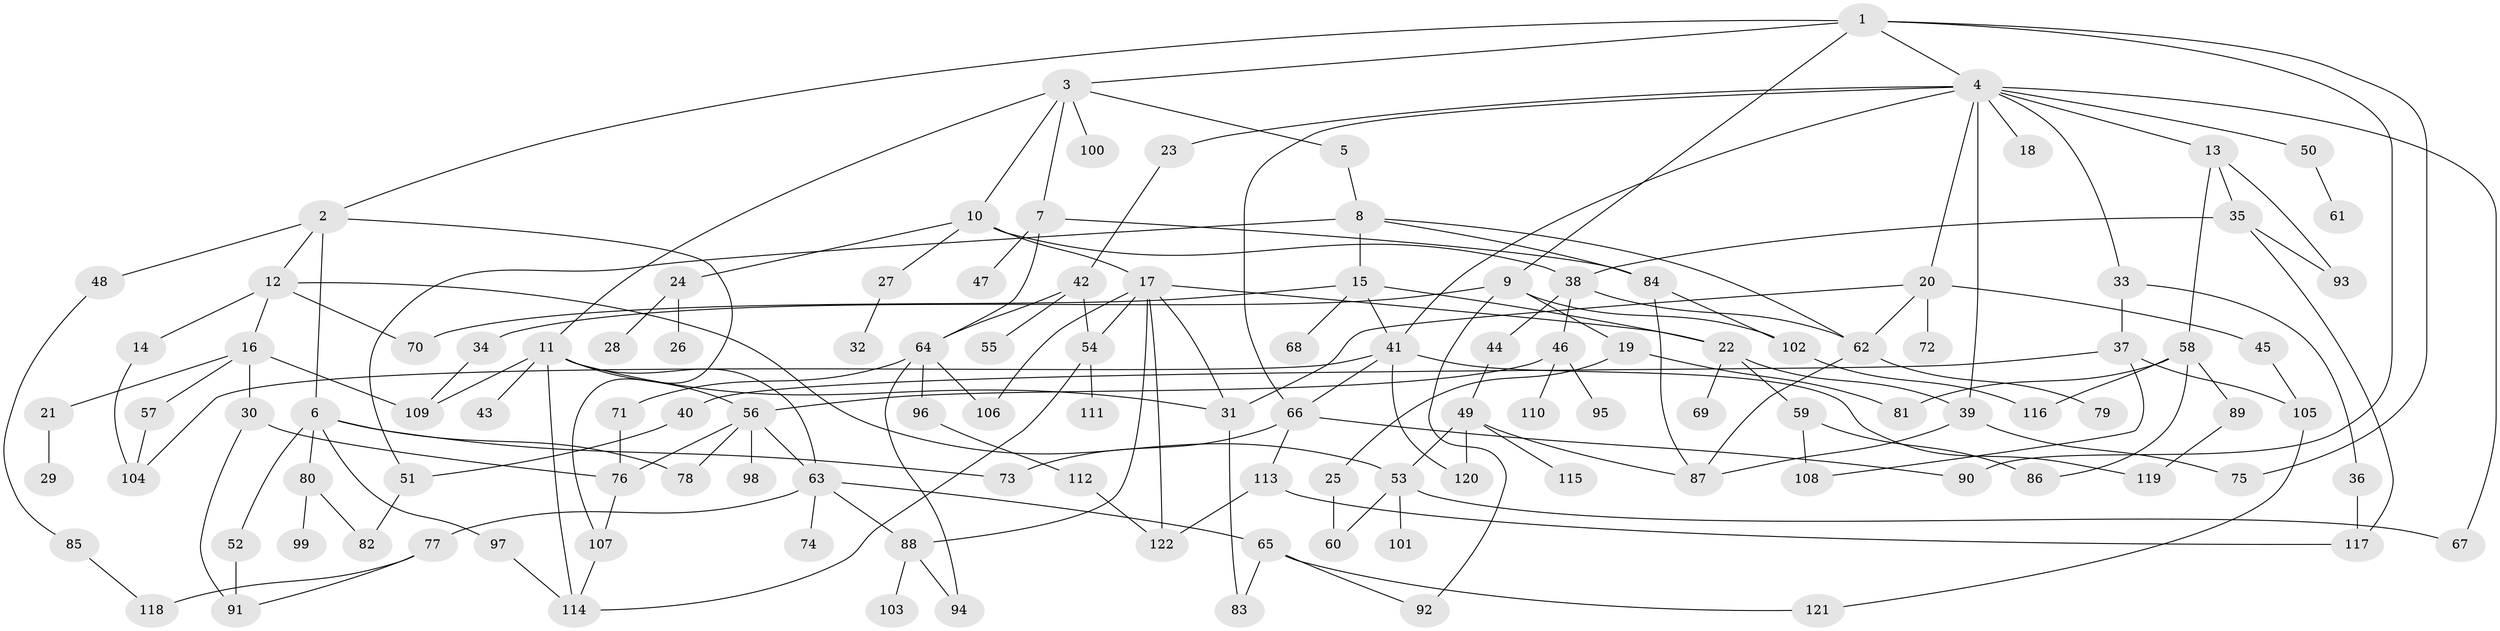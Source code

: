 // coarse degree distribution, {6: 0.06097560975609756, 8: 0.04878048780487805, 9: 0.012195121951219513, 11: 0.012195121951219513, 5: 0.0975609756097561, 3: 0.12195121951219512, 7: 0.036585365853658534, 2: 0.2926829268292683, 1: 0.18292682926829268, 4: 0.13414634146341464}
// Generated by graph-tools (version 1.1) at 2025/41/03/06/25 10:41:29]
// undirected, 122 vertices, 180 edges
graph export_dot {
graph [start="1"]
  node [color=gray90,style=filled];
  1;
  2;
  3;
  4;
  5;
  6;
  7;
  8;
  9;
  10;
  11;
  12;
  13;
  14;
  15;
  16;
  17;
  18;
  19;
  20;
  21;
  22;
  23;
  24;
  25;
  26;
  27;
  28;
  29;
  30;
  31;
  32;
  33;
  34;
  35;
  36;
  37;
  38;
  39;
  40;
  41;
  42;
  43;
  44;
  45;
  46;
  47;
  48;
  49;
  50;
  51;
  52;
  53;
  54;
  55;
  56;
  57;
  58;
  59;
  60;
  61;
  62;
  63;
  64;
  65;
  66;
  67;
  68;
  69;
  70;
  71;
  72;
  73;
  74;
  75;
  76;
  77;
  78;
  79;
  80;
  81;
  82;
  83;
  84;
  85;
  86;
  87;
  88;
  89;
  90;
  91;
  92;
  93;
  94;
  95;
  96;
  97;
  98;
  99;
  100;
  101;
  102;
  103;
  104;
  105;
  106;
  107;
  108;
  109;
  110;
  111;
  112;
  113;
  114;
  115;
  116;
  117;
  118;
  119;
  120;
  121;
  122;
  1 -- 2;
  1 -- 3;
  1 -- 4;
  1 -- 9;
  1 -- 75;
  1 -- 90;
  2 -- 6;
  2 -- 12;
  2 -- 48;
  2 -- 107;
  3 -- 5;
  3 -- 7;
  3 -- 10;
  3 -- 11;
  3 -- 100;
  4 -- 13;
  4 -- 18;
  4 -- 20;
  4 -- 23;
  4 -- 33;
  4 -- 50;
  4 -- 39;
  4 -- 41;
  4 -- 67;
  4 -- 66;
  5 -- 8;
  6 -- 52;
  6 -- 80;
  6 -- 97;
  6 -- 73;
  6 -- 78;
  7 -- 47;
  7 -- 64;
  7 -- 84;
  8 -- 15;
  8 -- 84;
  8 -- 62;
  8 -- 51;
  9 -- 19;
  9 -- 34;
  9 -- 92;
  9 -- 102;
  10 -- 17;
  10 -- 24;
  10 -- 27;
  10 -- 38;
  11 -- 43;
  11 -- 56;
  11 -- 63;
  11 -- 109;
  11 -- 114;
  11 -- 31;
  12 -- 14;
  12 -- 16;
  12 -- 70;
  12 -- 53;
  13 -- 35;
  13 -- 58;
  13 -- 93;
  14 -- 104;
  15 -- 22;
  15 -- 41;
  15 -- 68;
  15 -- 70;
  16 -- 21;
  16 -- 30;
  16 -- 57;
  16 -- 109;
  17 -- 88;
  17 -- 106;
  17 -- 22;
  17 -- 31;
  17 -- 54;
  17 -- 122;
  19 -- 25;
  19 -- 81;
  20 -- 31;
  20 -- 45;
  20 -- 72;
  20 -- 62;
  21 -- 29;
  22 -- 39;
  22 -- 59;
  22 -- 69;
  23 -- 42;
  24 -- 26;
  24 -- 28;
  25 -- 60;
  27 -- 32;
  30 -- 76;
  30 -- 91;
  31 -- 83;
  33 -- 36;
  33 -- 37;
  34 -- 109;
  35 -- 93;
  35 -- 117;
  35 -- 38;
  36 -- 117;
  37 -- 40;
  37 -- 105;
  37 -- 108;
  38 -- 44;
  38 -- 46;
  38 -- 62;
  39 -- 87;
  39 -- 75;
  40 -- 51;
  41 -- 66;
  41 -- 104;
  41 -- 119;
  41 -- 120;
  42 -- 54;
  42 -- 55;
  42 -- 64;
  44 -- 49;
  45 -- 105;
  46 -- 56;
  46 -- 95;
  46 -- 110;
  48 -- 85;
  49 -- 53;
  49 -- 115;
  49 -- 120;
  49 -- 87;
  50 -- 61;
  51 -- 82;
  52 -- 91;
  53 -- 67;
  53 -- 101;
  53 -- 60;
  54 -- 111;
  54 -- 114;
  56 -- 63;
  56 -- 78;
  56 -- 98;
  56 -- 76;
  57 -- 104;
  58 -- 89;
  58 -- 116;
  58 -- 81;
  58 -- 86;
  59 -- 86;
  59 -- 108;
  62 -- 79;
  62 -- 87;
  63 -- 65;
  63 -- 74;
  63 -- 77;
  63 -- 88;
  64 -- 71;
  64 -- 96;
  64 -- 94;
  64 -- 106;
  65 -- 83;
  65 -- 121;
  65 -- 92;
  66 -- 73;
  66 -- 90;
  66 -- 113;
  71 -- 76;
  76 -- 107;
  77 -- 91;
  77 -- 118;
  80 -- 82;
  80 -- 99;
  84 -- 87;
  84 -- 102;
  85 -- 118;
  88 -- 94;
  88 -- 103;
  89 -- 119;
  96 -- 112;
  97 -- 114;
  102 -- 116;
  105 -- 121;
  107 -- 114;
  112 -- 122;
  113 -- 117;
  113 -- 122;
}
